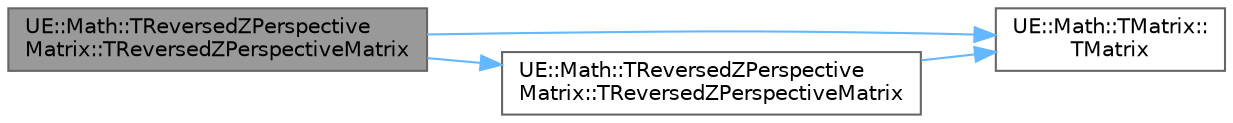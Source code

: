 digraph "UE::Math::TReversedZPerspectiveMatrix::TReversedZPerspectiveMatrix"
{
 // INTERACTIVE_SVG=YES
 // LATEX_PDF_SIZE
  bgcolor="transparent";
  edge [fontname=Helvetica,fontsize=10,labelfontname=Helvetica,labelfontsize=10];
  node [fontname=Helvetica,fontsize=10,shape=box,height=0.2,width=0.4];
  rankdir="LR";
  Node1 [id="Node000001",label="UE::Math::TReversedZPerspective\lMatrix::TReversedZPerspectiveMatrix",height=0.2,width=0.4,color="gray40", fillcolor="grey60", style="filled", fontcolor="black",tooltip=" "];
  Node1 -> Node2 [id="edge1_Node000001_Node000002",color="steelblue1",style="solid",tooltip=" "];
  Node2 [id="Node000002",label="UE::Math::TMatrix::\lTMatrix",height=0.2,width=0.4,color="grey40", fillcolor="white", style="filled",URL="$d6/d69/structUE_1_1Math_1_1TMatrix.html#a5917cf3f51ddc9325f1f145db99ab448",tooltip=" "];
  Node1 -> Node3 [id="edge2_Node000001_Node000003",color="steelblue1",style="solid",tooltip=" "];
  Node3 [id="Node000003",label="UE::Math::TReversedZPerspective\lMatrix::TReversedZPerspectiveMatrix",height=0.2,width=0.4,color="grey40", fillcolor="white", style="filled",URL="$d9/d6a/structUE_1_1Math_1_1TReversedZPerspectiveMatrix.html#a146a0102bf6fd5db7dc55b72eb9a2a12",tooltip=" "];
  Node3 -> Node2 [id="edge3_Node000003_Node000002",color="steelblue1",style="solid",tooltip=" "];
}
